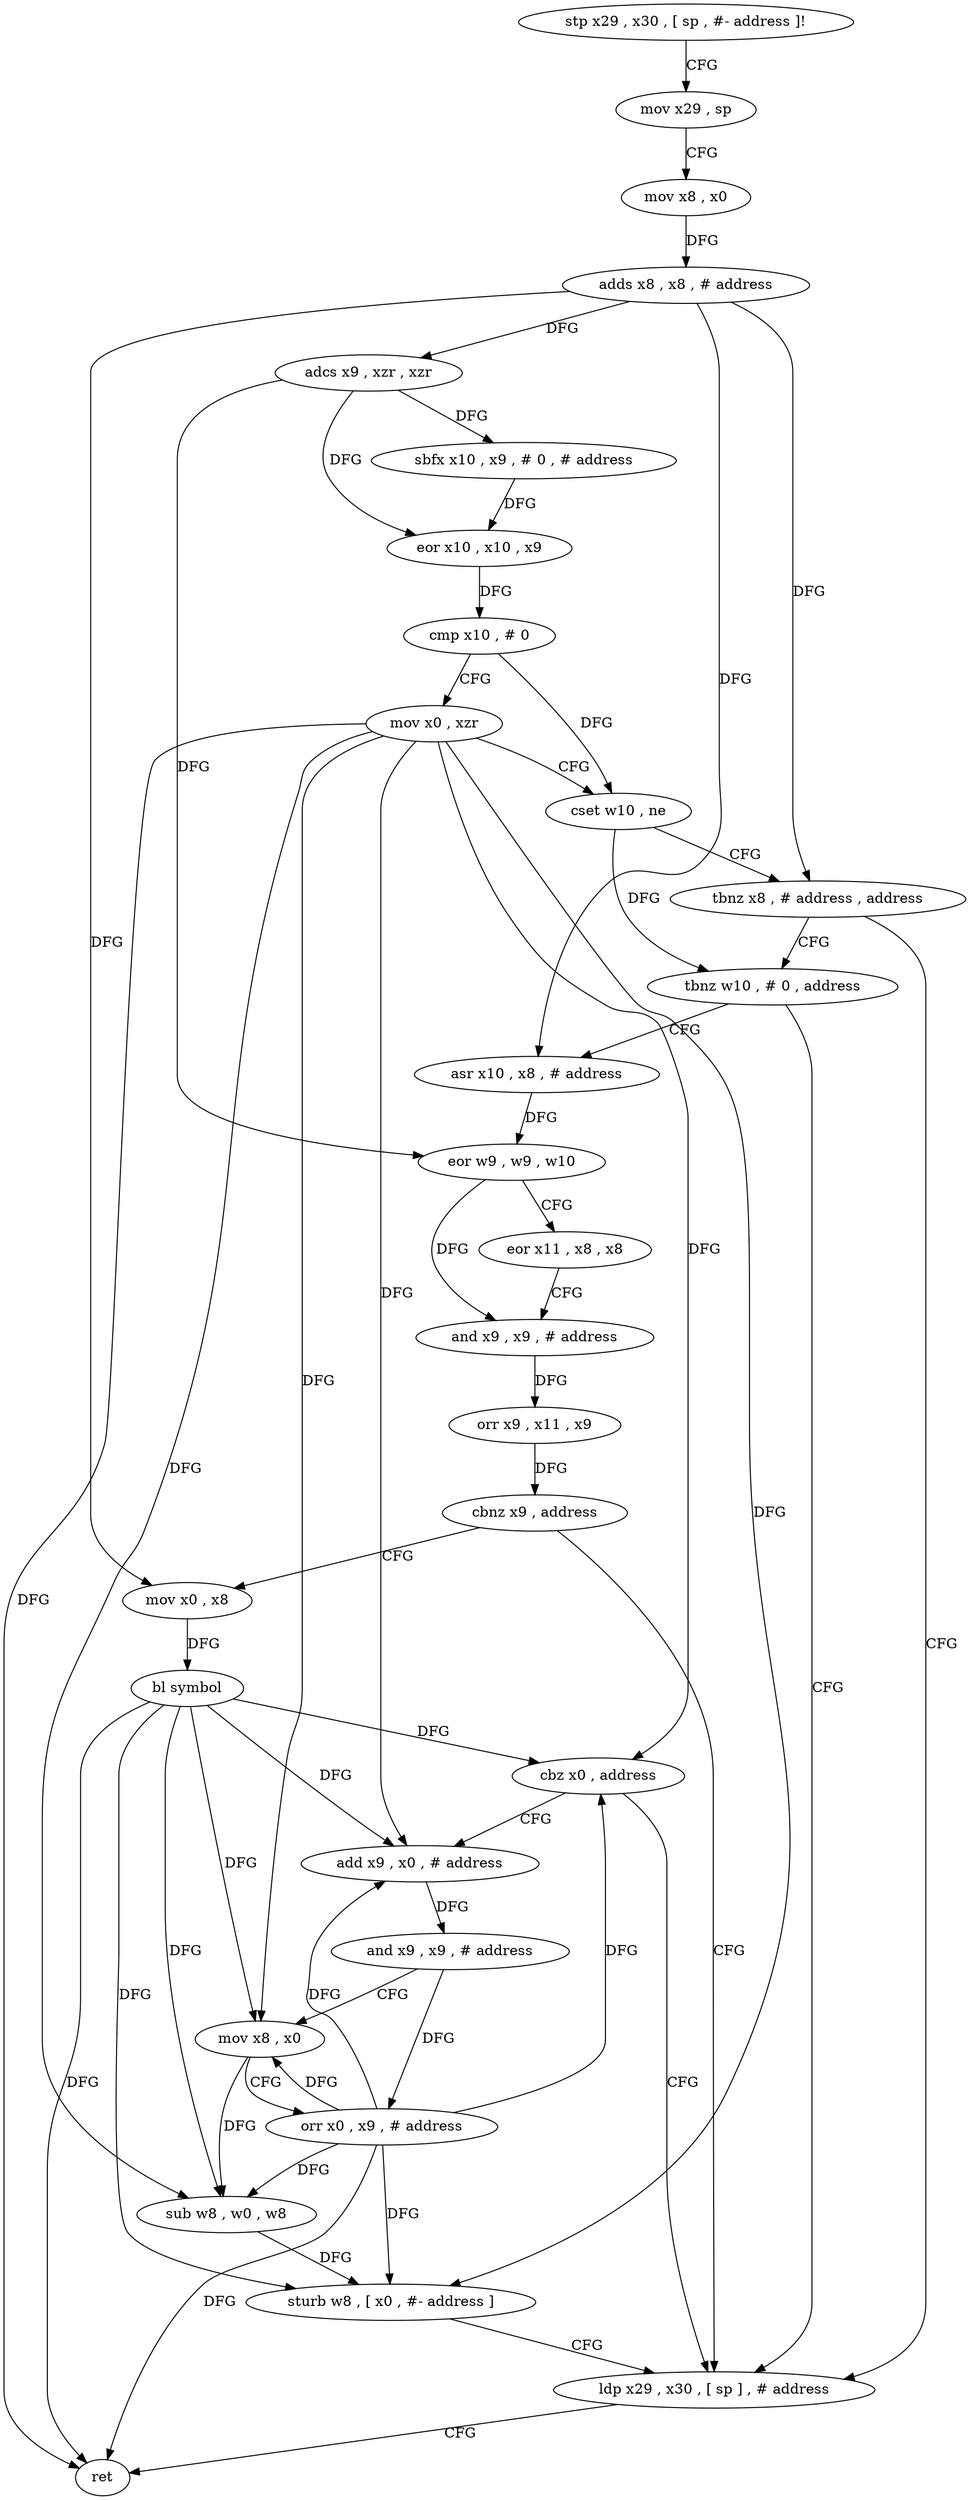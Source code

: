 digraph "func" {
"4263260" [label = "stp x29 , x30 , [ sp , #- address ]!" ]
"4263264" [label = "mov x29 , sp" ]
"4263268" [label = "mov x8 , x0" ]
"4263272" [label = "adds x8 , x8 , # address" ]
"4263276" [label = "adcs x9 , xzr , xzr" ]
"4263280" [label = "sbfx x10 , x9 , # 0 , # address" ]
"4263284" [label = "eor x10 , x10 , x9" ]
"4263288" [label = "cmp x10 , # 0" ]
"4263292" [label = "mov x0 , xzr" ]
"4263296" [label = "cset w10 , ne" ]
"4263300" [label = "tbnz x8 , # address , address" ]
"4263368" [label = "ldp x29 , x30 , [ sp ] , # address" ]
"4263304" [label = "tbnz w10 , # 0 , address" ]
"4263372" [label = "ret" ]
"4263308" [label = "asr x10 , x8 , # address" ]
"4263312" [label = "eor w9 , w9 , w10" ]
"4263316" [label = "eor x11 , x8 , x8" ]
"4263320" [label = "and x9 , x9 , # address" ]
"4263324" [label = "orr x9 , x11 , x9" ]
"4263328" [label = "cbnz x9 , address" ]
"4263332" [label = "mov x0 , x8" ]
"4263336" [label = "bl symbol" ]
"4263340" [label = "cbz x0 , address" ]
"4263344" [label = "add x9 , x0 , # address" ]
"4263348" [label = "and x9 , x9 , # address" ]
"4263352" [label = "mov x8 , x0" ]
"4263356" [label = "orr x0 , x9 , # address" ]
"4263360" [label = "sub w8 , w0 , w8" ]
"4263364" [label = "sturb w8 , [ x0 , #- address ]" ]
"4263260" -> "4263264" [ label = "CFG" ]
"4263264" -> "4263268" [ label = "CFG" ]
"4263268" -> "4263272" [ label = "DFG" ]
"4263272" -> "4263276" [ label = "DFG" ]
"4263272" -> "4263300" [ label = "DFG" ]
"4263272" -> "4263308" [ label = "DFG" ]
"4263272" -> "4263332" [ label = "DFG" ]
"4263276" -> "4263280" [ label = "DFG" ]
"4263276" -> "4263284" [ label = "DFG" ]
"4263276" -> "4263312" [ label = "DFG" ]
"4263280" -> "4263284" [ label = "DFG" ]
"4263284" -> "4263288" [ label = "DFG" ]
"4263288" -> "4263292" [ label = "CFG" ]
"4263288" -> "4263296" [ label = "DFG" ]
"4263292" -> "4263296" [ label = "CFG" ]
"4263292" -> "4263372" [ label = "DFG" ]
"4263292" -> "4263340" [ label = "DFG" ]
"4263292" -> "4263344" [ label = "DFG" ]
"4263292" -> "4263352" [ label = "DFG" ]
"4263292" -> "4263360" [ label = "DFG" ]
"4263292" -> "4263364" [ label = "DFG" ]
"4263296" -> "4263300" [ label = "CFG" ]
"4263296" -> "4263304" [ label = "DFG" ]
"4263300" -> "4263368" [ label = "CFG" ]
"4263300" -> "4263304" [ label = "CFG" ]
"4263368" -> "4263372" [ label = "CFG" ]
"4263304" -> "4263368" [ label = "CFG" ]
"4263304" -> "4263308" [ label = "CFG" ]
"4263308" -> "4263312" [ label = "DFG" ]
"4263312" -> "4263316" [ label = "CFG" ]
"4263312" -> "4263320" [ label = "DFG" ]
"4263316" -> "4263320" [ label = "CFG" ]
"4263320" -> "4263324" [ label = "DFG" ]
"4263324" -> "4263328" [ label = "DFG" ]
"4263328" -> "4263368" [ label = "CFG" ]
"4263328" -> "4263332" [ label = "CFG" ]
"4263332" -> "4263336" [ label = "DFG" ]
"4263336" -> "4263340" [ label = "DFG" ]
"4263336" -> "4263372" [ label = "DFG" ]
"4263336" -> "4263344" [ label = "DFG" ]
"4263336" -> "4263352" [ label = "DFG" ]
"4263336" -> "4263360" [ label = "DFG" ]
"4263336" -> "4263364" [ label = "DFG" ]
"4263340" -> "4263368" [ label = "CFG" ]
"4263340" -> "4263344" [ label = "CFG" ]
"4263344" -> "4263348" [ label = "DFG" ]
"4263348" -> "4263352" [ label = "CFG" ]
"4263348" -> "4263356" [ label = "DFG" ]
"4263352" -> "4263356" [ label = "CFG" ]
"4263352" -> "4263360" [ label = "DFG" ]
"4263356" -> "4263360" [ label = "DFG" ]
"4263356" -> "4263340" [ label = "DFG" ]
"4263356" -> "4263344" [ label = "DFG" ]
"4263356" -> "4263352" [ label = "DFG" ]
"4263356" -> "4263372" [ label = "DFG" ]
"4263356" -> "4263364" [ label = "DFG" ]
"4263360" -> "4263364" [ label = "DFG" ]
"4263364" -> "4263368" [ label = "CFG" ]
}
